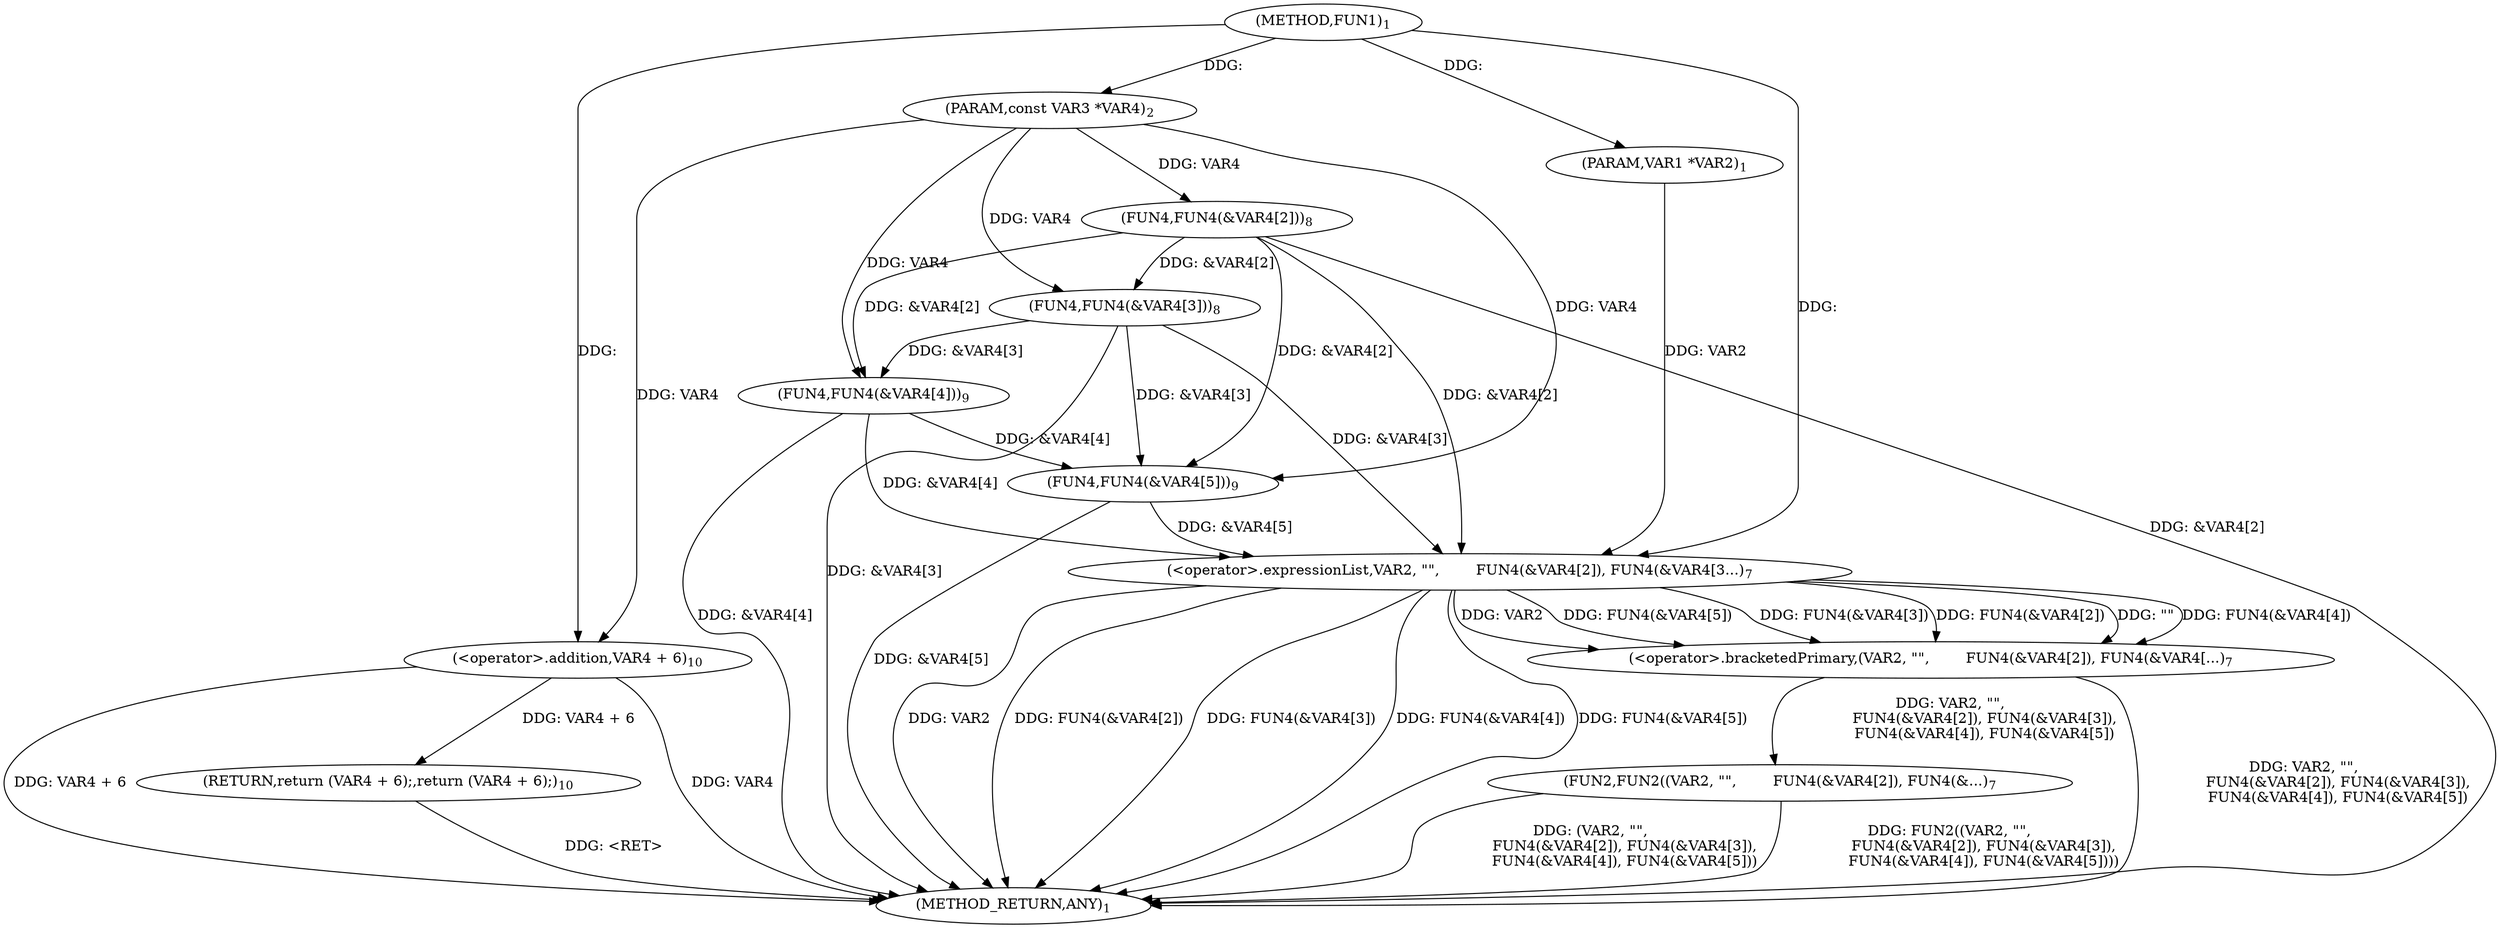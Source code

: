 digraph "FUN1" {  
"8" [label = <(METHOD,FUN1)<SUB>1</SUB>> ]
"41" [label = <(METHOD_RETURN,ANY)<SUB>1</SUB>> ]
"9" [label = <(PARAM,VAR1 *VAR2)<SUB>1</SUB>> ]
"10" [label = <(PARAM,const VAR3 *VAR4)<SUB>2</SUB>> ]
"12" [label = <(FUN2,FUN2((VAR2, &quot;&quot;,
 	       FUN4(&amp;VAR4[2]), FUN4(&amp;...)<SUB>7</SUB>> ]
"37" [label = <(RETURN,return (VAR4 + 6);,return (VAR4 + 6);)<SUB>10</SUB>> ]
"38" [label = <(&lt;operator&gt;.addition,VAR4 + 6)<SUB>10</SUB>> ]
"13" [label = <(&lt;operator&gt;.bracketedPrimary,(VAR2, &quot;&quot;,
 	       FUN4(&amp;VAR4[2]), FUN4(&amp;VAR4[...)<SUB>7</SUB>> ]
"14" [label = <(&lt;operator&gt;.expressionList,VAR2, &quot;&quot;,
 	       FUN4(&amp;VAR4[2]), FUN4(&amp;VAR4[3...)<SUB>7</SUB>> ]
"17" [label = <(FUN4,FUN4(&amp;VAR4[2]))<SUB>8</SUB>> ]
"22" [label = <(FUN4,FUN4(&amp;VAR4[3]))<SUB>8</SUB>> ]
"27" [label = <(FUN4,FUN4(&amp;VAR4[4]))<SUB>9</SUB>> ]
"32" [label = <(FUN4,FUN4(&amp;VAR4[5]))<SUB>9</SUB>> ]
  "37" -> "41"  [ label = "DDG: &lt;RET&gt;"] 
  "14" -> "41"  [ label = "DDG: VAR2"] 
  "17" -> "41"  [ label = "DDG: &amp;VAR4[2]"] 
  "14" -> "41"  [ label = "DDG: FUN4(&amp;VAR4[2])"] 
  "22" -> "41"  [ label = "DDG: &amp;VAR4[3]"] 
  "14" -> "41"  [ label = "DDG: FUN4(&amp;VAR4[3])"] 
  "27" -> "41"  [ label = "DDG: &amp;VAR4[4]"] 
  "14" -> "41"  [ label = "DDG: FUN4(&amp;VAR4[4])"] 
  "32" -> "41"  [ label = "DDG: &amp;VAR4[5]"] 
  "14" -> "41"  [ label = "DDG: FUN4(&amp;VAR4[5])"] 
  "13" -> "41"  [ label = "DDG: VAR2, &quot;&quot;,
 	       FUN4(&amp;VAR4[2]), FUN4(&amp;VAR4[3]),
	       FUN4(&amp;VAR4[4]), FUN4(&amp;VAR4[5])"] 
  "12" -> "41"  [ label = "DDG: (VAR2, &quot;&quot;,
 	       FUN4(&amp;VAR4[2]), FUN4(&amp;VAR4[3]),
	       FUN4(&amp;VAR4[4]), FUN4(&amp;VAR4[5]))"] 
  "12" -> "41"  [ label = "DDG: FUN2((VAR2, &quot;&quot;,
 	       FUN4(&amp;VAR4[2]), FUN4(&amp;VAR4[3]),
	       FUN4(&amp;VAR4[4]), FUN4(&amp;VAR4[5])))"] 
  "38" -> "41"  [ label = "DDG: VAR4"] 
  "38" -> "41"  [ label = "DDG: VAR4 + 6"] 
  "8" -> "9"  [ label = "DDG: "] 
  "8" -> "10"  [ label = "DDG: "] 
  "38" -> "37"  [ label = "DDG: VAR4 + 6"] 
  "13" -> "12"  [ label = "DDG: VAR2, &quot;&quot;,
 	       FUN4(&amp;VAR4[2]), FUN4(&amp;VAR4[3]),
	       FUN4(&amp;VAR4[4]), FUN4(&amp;VAR4[5])"] 
  "10" -> "38"  [ label = "DDG: VAR4"] 
  "8" -> "38"  [ label = "DDG: "] 
  "14" -> "13"  [ label = "DDG: FUN4(&amp;VAR4[3])"] 
  "14" -> "13"  [ label = "DDG: FUN4(&amp;VAR4[2])"] 
  "14" -> "13"  [ label = "DDG: &quot;&quot;"] 
  "14" -> "13"  [ label = "DDG: FUN4(&amp;VAR4[4])"] 
  "14" -> "13"  [ label = "DDG: VAR2"] 
  "14" -> "13"  [ label = "DDG: FUN4(&amp;VAR4[5])"] 
  "9" -> "14"  [ label = "DDG: VAR2"] 
  "8" -> "14"  [ label = "DDG: "] 
  "17" -> "14"  [ label = "DDG: &amp;VAR4[2]"] 
  "22" -> "14"  [ label = "DDG: &amp;VAR4[3]"] 
  "27" -> "14"  [ label = "DDG: &amp;VAR4[4]"] 
  "32" -> "14"  [ label = "DDG: &amp;VAR4[5]"] 
  "10" -> "17"  [ label = "DDG: VAR4"] 
  "17" -> "22"  [ label = "DDG: &amp;VAR4[2]"] 
  "10" -> "22"  [ label = "DDG: VAR4"] 
  "17" -> "27"  [ label = "DDG: &amp;VAR4[2]"] 
  "22" -> "27"  [ label = "DDG: &amp;VAR4[3]"] 
  "10" -> "27"  [ label = "DDG: VAR4"] 
  "17" -> "32"  [ label = "DDG: &amp;VAR4[2]"] 
  "22" -> "32"  [ label = "DDG: &amp;VAR4[3]"] 
  "27" -> "32"  [ label = "DDG: &amp;VAR4[4]"] 
  "10" -> "32"  [ label = "DDG: VAR4"] 
}
